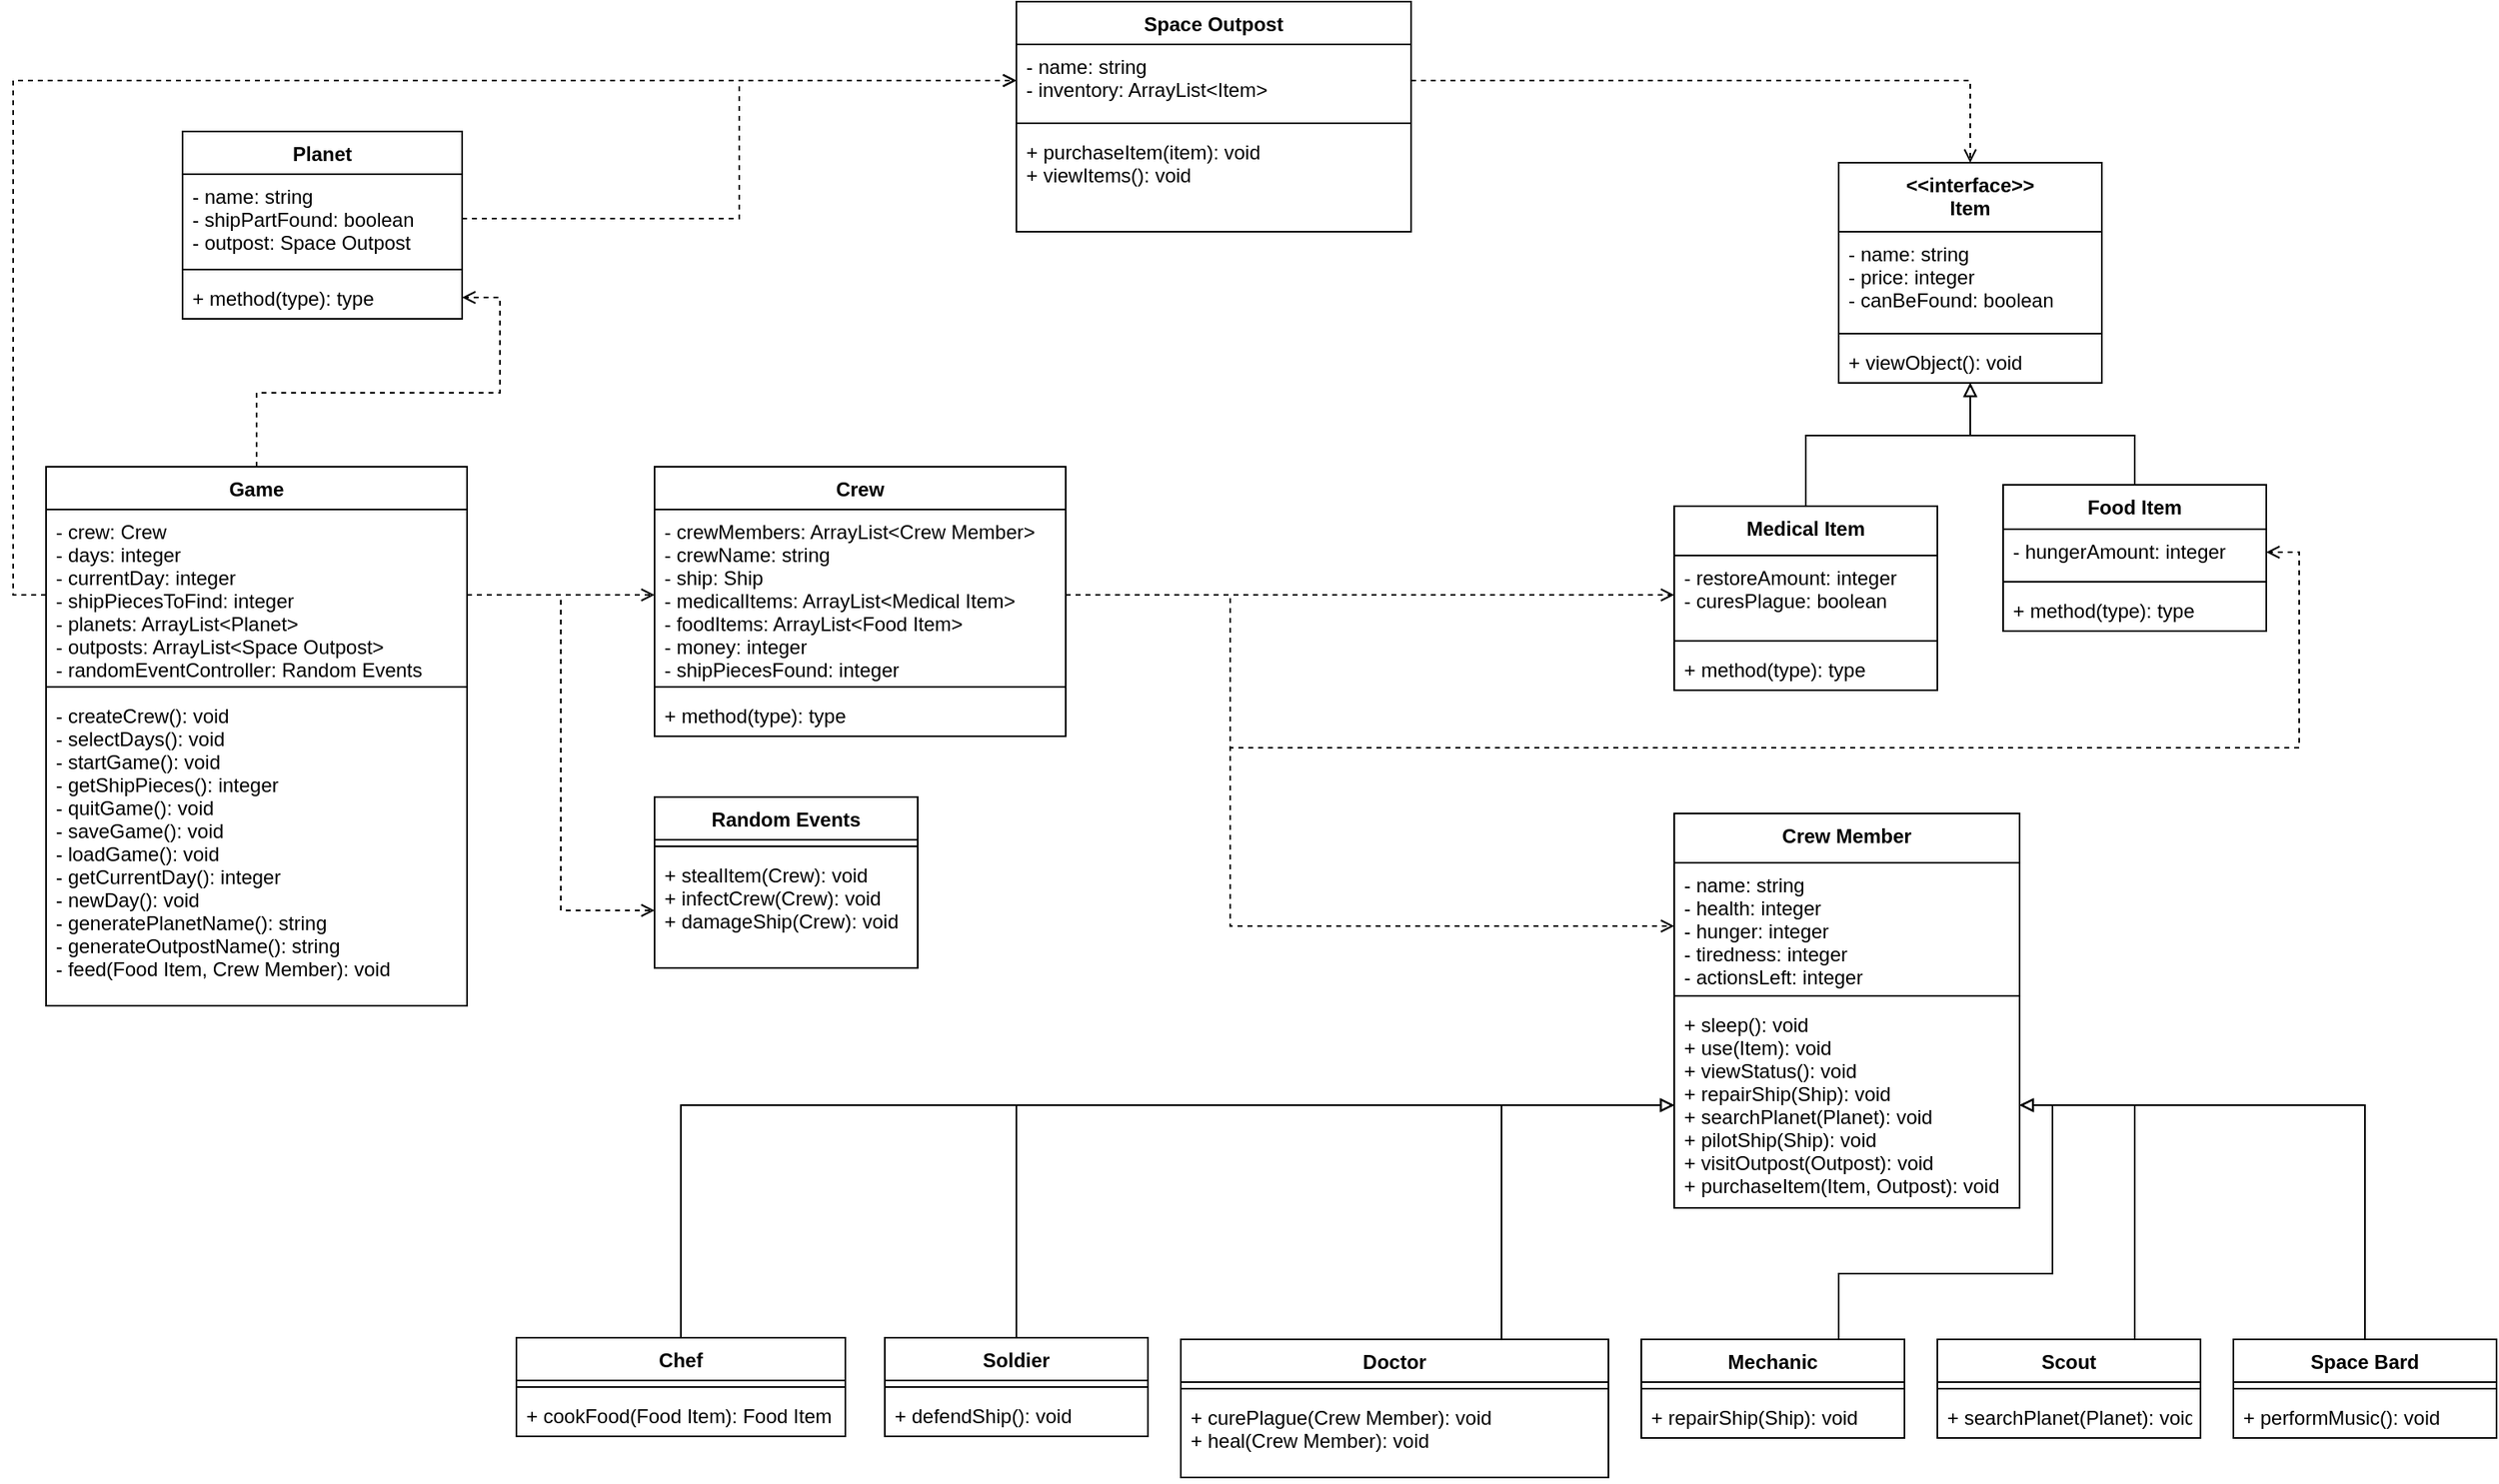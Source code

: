 <mxfile version="10.6.0" type="device"><diagram id="2StR9h0MRBMjdMoF_iBQ" name="Page-1"><mxGraphModel dx="2221" dy="715" grid="1" gridSize="10" guides="1" tooltips="1" connect="1" arrows="1" fold="1" page="1" pageScale="1" pageWidth="827" pageHeight="1169" math="0" shadow="0"><root><mxCell id="0"/><mxCell id="1" parent="0"/><mxCell id="E8ebbkXCCSyr-6D92Bhc-1" value="Crew Member&#10;" style="swimlane;fontStyle=1;align=center;verticalAlign=top;childLayout=stackLayout;horizontal=1;startSize=30;horizontalStack=0;resizeParent=1;resizeParentMax=0;resizeLast=0;collapsible=1;marginBottom=0;" parent="1" vertex="1"><mxGeometry x="255" y="605" width="210" height="240" as="geometry"><mxRectangle x="120" y="79" width="190" height="43" as="alternateBounds"/></mxGeometry></mxCell><mxCell id="E8ebbkXCCSyr-6D92Bhc-2" value="- name: string&#10;- health: integer&#10;- hunger: integer&#10;- tiredness: integer&#10;- actionsLeft: integer" style="text;strokeColor=none;fillColor=none;align=left;verticalAlign=top;spacingLeft=4;spacingRight=4;overflow=hidden;rotatable=0;points=[[0,0.5],[1,0.5]];portConstraint=eastwest;" parent="E8ebbkXCCSyr-6D92Bhc-1" vertex="1"><mxGeometry y="30" width="210" height="77" as="geometry"/></mxCell><mxCell id="E8ebbkXCCSyr-6D92Bhc-3" value="" style="line;strokeWidth=1;fillColor=none;align=left;verticalAlign=middle;spacingTop=-1;spacingLeft=3;spacingRight=3;rotatable=0;labelPosition=right;points=[];portConstraint=eastwest;" parent="E8ebbkXCCSyr-6D92Bhc-1" vertex="1"><mxGeometry y="107" width="210" height="8" as="geometry"/></mxCell><mxCell id="E8ebbkXCCSyr-6D92Bhc-4" value="+ sleep(): void&#10;+ use(Item): void&#10;+ viewStatus(): void&#10;+ repairShip(Ship): void&#10;+ searchPlanet(Planet): void&#10;+ pilotShip(Ship): void&#10;+ visitOutpost(Outpost): void&#10;+ purchaseItem(Item, Outpost): void" style="text;strokeColor=none;fillColor=none;align=left;verticalAlign=top;spacingLeft=4;spacingRight=4;overflow=hidden;rotatable=0;points=[[0,0.5],[1,0.5]];portConstraint=eastwest;" parent="E8ebbkXCCSyr-6D92Bhc-1" vertex="1"><mxGeometry y="115" width="210" height="125" as="geometry"/></mxCell><mxCell id="BgMwIDHFFQv-ilTuWkHt-13" style="edgeStyle=orthogonalEdgeStyle;rounded=0;orthogonalLoop=1;jettySize=auto;html=1;exitX=0.5;exitY=0;exitDx=0;exitDy=0;entryX=0.5;entryY=1;entryDx=0;entryDy=0;endArrow=block;endFill=0;" parent="1" source="BgMwIDHFFQv-ilTuWkHt-1" target="BgMwIDHFFQv-ilTuWkHt-9" edge="1"><mxGeometry relative="1" as="geometry"><Array as="points"><mxPoint x="335" y="375"/><mxPoint x="435" y="375"/></Array></mxGeometry></mxCell><mxCell id="BgMwIDHFFQv-ilTuWkHt-1" value="Medical Item&#10;" style="swimlane;fontStyle=1;align=center;verticalAlign=top;childLayout=stackLayout;horizontal=1;startSize=30;horizontalStack=0;resizeParent=1;resizeParentMax=0;resizeLast=0;collapsible=1;marginBottom=0;" parent="1" vertex="1"><mxGeometry x="255" y="418" width="160" height="112" as="geometry"/></mxCell><mxCell id="BgMwIDHFFQv-ilTuWkHt-2" value="- restoreAmount: integer&#10;- curesPlague: boolean&#10;" style="text;strokeColor=none;fillColor=none;align=left;verticalAlign=top;spacingLeft=4;spacingRight=4;overflow=hidden;rotatable=0;points=[[0,0.5],[1,0.5]];portConstraint=eastwest;" parent="BgMwIDHFFQv-ilTuWkHt-1" vertex="1"><mxGeometry y="30" width="160" height="48" as="geometry"/></mxCell><mxCell id="BgMwIDHFFQv-ilTuWkHt-3" value="" style="line;strokeWidth=1;fillColor=none;align=left;verticalAlign=middle;spacingTop=-1;spacingLeft=3;spacingRight=3;rotatable=0;labelPosition=right;points=[];portConstraint=eastwest;" parent="BgMwIDHFFQv-ilTuWkHt-1" vertex="1"><mxGeometry y="78" width="160" height="8" as="geometry"/></mxCell><mxCell id="BgMwIDHFFQv-ilTuWkHt-4" value="+ method(type): type" style="text;strokeColor=none;fillColor=none;align=left;verticalAlign=top;spacingLeft=4;spacingRight=4;overflow=hidden;rotatable=0;points=[[0,0.5],[1,0.5]];portConstraint=eastwest;" parent="BgMwIDHFFQv-ilTuWkHt-1" vertex="1"><mxGeometry y="86" width="160" height="26" as="geometry"/></mxCell><mxCell id="BgMwIDHFFQv-ilTuWkHt-14" style="edgeStyle=orthogonalEdgeStyle;rounded=0;orthogonalLoop=1;jettySize=auto;html=1;exitX=0.5;exitY=0;exitDx=0;exitDy=0;entryX=0.5;entryY=1;entryDx=0;entryDy=0;endArrow=block;endFill=0;" parent="1" source="BgMwIDHFFQv-ilTuWkHt-5" target="BgMwIDHFFQv-ilTuWkHt-9" edge="1"><mxGeometry relative="1" as="geometry"><Array as="points"><mxPoint x="535" y="375"/><mxPoint x="435" y="375"/></Array></mxGeometry></mxCell><mxCell id="BgMwIDHFFQv-ilTuWkHt-5" value="Food Item&#10;" style="swimlane;fontStyle=1;align=center;verticalAlign=top;childLayout=stackLayout;horizontal=1;startSize=27;horizontalStack=0;resizeParent=1;resizeParentMax=0;resizeLast=0;collapsible=1;marginBottom=0;" parent="1" vertex="1"><mxGeometry x="455" y="405" width="160" height="89" as="geometry"/></mxCell><mxCell id="BgMwIDHFFQv-ilTuWkHt-6" value="- hungerAmount: integer&#10;" style="text;strokeColor=none;fillColor=none;align=left;verticalAlign=top;spacingLeft=4;spacingRight=4;overflow=hidden;rotatable=0;points=[[0,0.5],[1,0.5]];portConstraint=eastwest;" parent="BgMwIDHFFQv-ilTuWkHt-5" vertex="1"><mxGeometry y="27" width="160" height="28" as="geometry"/></mxCell><mxCell id="BgMwIDHFFQv-ilTuWkHt-7" value="" style="line;strokeWidth=1;fillColor=none;align=left;verticalAlign=middle;spacingTop=-1;spacingLeft=3;spacingRight=3;rotatable=0;labelPosition=right;points=[];portConstraint=eastwest;" parent="BgMwIDHFFQv-ilTuWkHt-5" vertex="1"><mxGeometry y="55" width="160" height="8" as="geometry"/></mxCell><mxCell id="BgMwIDHFFQv-ilTuWkHt-8" value="+ method(type): type" style="text;strokeColor=none;fillColor=none;align=left;verticalAlign=top;spacingLeft=4;spacingRight=4;overflow=hidden;rotatable=0;points=[[0,0.5],[1,0.5]];portConstraint=eastwest;" parent="BgMwIDHFFQv-ilTuWkHt-5" vertex="1"><mxGeometry y="63" width="160" height="26" as="geometry"/></mxCell><mxCell id="BgMwIDHFFQv-ilTuWkHt-9" value="&lt;&lt;interface&gt;&gt;&#10;Item&#10;" style="swimlane;fontStyle=1;align=center;verticalAlign=top;childLayout=stackLayout;horizontal=1;startSize=42;horizontalStack=0;resizeParent=1;resizeParentMax=0;resizeLast=0;collapsible=1;marginBottom=0;" parent="1" vertex="1"><mxGeometry x="355" y="209" width="160" height="134" as="geometry"/></mxCell><mxCell id="BgMwIDHFFQv-ilTuWkHt-10" value="- name: string&#10;- price: integer&#10;- canBeFound: boolean" style="text;strokeColor=none;fillColor=none;align=left;verticalAlign=top;spacingLeft=4;spacingRight=4;overflow=hidden;rotatable=0;points=[[0,0.5],[1,0.5]];portConstraint=eastwest;" parent="BgMwIDHFFQv-ilTuWkHt-9" vertex="1"><mxGeometry y="42" width="160" height="58" as="geometry"/></mxCell><mxCell id="BgMwIDHFFQv-ilTuWkHt-11" value="" style="line;strokeWidth=1;fillColor=none;align=left;verticalAlign=middle;spacingTop=-1;spacingLeft=3;spacingRight=3;rotatable=0;labelPosition=right;points=[];portConstraint=eastwest;" parent="BgMwIDHFFQv-ilTuWkHt-9" vertex="1"><mxGeometry y="100" width="160" height="8" as="geometry"/></mxCell><mxCell id="BgMwIDHFFQv-ilTuWkHt-12" value="+ viewObject(): void" style="text;strokeColor=none;fillColor=none;align=left;verticalAlign=top;spacingLeft=4;spacingRight=4;overflow=hidden;rotatable=0;points=[[0,0.5],[1,0.5]];portConstraint=eastwest;" parent="BgMwIDHFFQv-ilTuWkHt-9" vertex="1"><mxGeometry y="108" width="160" height="26" as="geometry"/></mxCell><mxCell id="SayX3K-5j_WxYkJ4BkGJ-2" value="Crew&#10;" style="swimlane;fontStyle=1;align=center;verticalAlign=top;childLayout=stackLayout;horizontal=1;startSize=26;horizontalStack=0;resizeParent=1;resizeParentMax=0;resizeLast=0;collapsible=1;marginBottom=0;" parent="1" vertex="1"><mxGeometry x="-365" y="394" width="250" height="164" as="geometry"/></mxCell><mxCell id="SayX3K-5j_WxYkJ4BkGJ-3" value="- crewMembers: ArrayList&lt;Crew Member&gt;&#10;- crewName: string&#10;- ship: Ship&#10;- medicalItems: ArrayList&lt;Medical Item&gt;&#10;- foodItems: ArrayList&lt;Food Item&gt;&#10;- money: integer&#10;- shipPiecesFound: integer&#10;" style="text;strokeColor=none;fillColor=none;align=left;verticalAlign=top;spacingLeft=4;spacingRight=4;overflow=hidden;rotatable=0;points=[[0,0.5],[1,0.5]];portConstraint=eastwest;" parent="SayX3K-5j_WxYkJ4BkGJ-2" vertex="1"><mxGeometry y="26" width="250" height="104" as="geometry"/></mxCell><mxCell id="SayX3K-5j_WxYkJ4BkGJ-4" value="" style="line;strokeWidth=1;fillColor=none;align=left;verticalAlign=middle;spacingTop=-1;spacingLeft=3;spacingRight=3;rotatable=0;labelPosition=right;points=[];portConstraint=eastwest;" parent="SayX3K-5j_WxYkJ4BkGJ-2" vertex="1"><mxGeometry y="130" width="250" height="8" as="geometry"/></mxCell><mxCell id="SayX3K-5j_WxYkJ4BkGJ-5" value="+ method(type): type" style="text;strokeColor=none;fillColor=none;align=left;verticalAlign=top;spacingLeft=4;spacingRight=4;overflow=hidden;rotatable=0;points=[[0,0.5],[1,0.5]];portConstraint=eastwest;" parent="SayX3K-5j_WxYkJ4BkGJ-2" vertex="1"><mxGeometry y="138" width="250" height="26" as="geometry"/></mxCell><mxCell id="SayX3K-5j_WxYkJ4BkGJ-14" value="Random Events" style="swimlane;fontStyle=1;align=center;verticalAlign=top;childLayout=stackLayout;horizontal=1;startSize=26;horizontalStack=0;resizeParent=1;resizeParentMax=0;resizeLast=0;collapsible=1;marginBottom=0;" parent="1" vertex="1"><mxGeometry x="-365" y="595" width="160" height="104" as="geometry"/></mxCell><mxCell id="SayX3K-5j_WxYkJ4BkGJ-16" value="" style="line;strokeWidth=1;fillColor=none;align=left;verticalAlign=middle;spacingTop=-1;spacingLeft=3;spacingRight=3;rotatable=0;labelPosition=right;points=[];portConstraint=eastwest;" parent="SayX3K-5j_WxYkJ4BkGJ-14" vertex="1"><mxGeometry y="26" width="160" height="8" as="geometry"/></mxCell><mxCell id="SayX3K-5j_WxYkJ4BkGJ-17" value="+ stealItem(Crew): void&#10;+ infectCrew(Crew): void&#10;+ damageShip(Crew): void" style="text;strokeColor=none;fillColor=none;align=left;verticalAlign=top;spacingLeft=4;spacingRight=4;overflow=hidden;rotatable=0;points=[[0,0.5],[1,0.5]];portConstraint=eastwest;" parent="SayX3K-5j_WxYkJ4BkGJ-14" vertex="1"><mxGeometry y="34" width="160" height="70" as="geometry"/></mxCell><mxCell id="SayX3K-5j_WxYkJ4BkGJ-19" value="Planet" style="swimlane;fontStyle=1;align=center;verticalAlign=top;childLayout=stackLayout;horizontal=1;startSize=26;horizontalStack=0;resizeParent=1;resizeParentMax=0;resizeLast=0;collapsible=1;marginBottom=0;" parent="1" vertex="1"><mxGeometry x="-652" y="190" width="170" height="114" as="geometry"/></mxCell><mxCell id="SayX3K-5j_WxYkJ4BkGJ-20" value="- name: string&#10;- shipPartFound: boolean&#10;- outpost: Space Outpost" style="text;strokeColor=none;fillColor=none;align=left;verticalAlign=top;spacingLeft=4;spacingRight=4;overflow=hidden;rotatable=0;points=[[0,0.5],[1,0.5]];portConstraint=eastwest;" parent="SayX3K-5j_WxYkJ4BkGJ-19" vertex="1"><mxGeometry y="26" width="170" height="54" as="geometry"/></mxCell><mxCell id="SayX3K-5j_WxYkJ4BkGJ-21" value="" style="line;strokeWidth=1;fillColor=none;align=left;verticalAlign=middle;spacingTop=-1;spacingLeft=3;spacingRight=3;rotatable=0;labelPosition=right;points=[];portConstraint=eastwest;" parent="SayX3K-5j_WxYkJ4BkGJ-19" vertex="1"><mxGeometry y="80" width="170" height="8" as="geometry"/></mxCell><mxCell id="SayX3K-5j_WxYkJ4BkGJ-22" value="+ method(type): type" style="text;strokeColor=none;fillColor=none;align=left;verticalAlign=top;spacingLeft=4;spacingRight=4;overflow=hidden;rotatable=0;points=[[0,0.5],[1,0.5]];portConstraint=eastwest;" parent="SayX3K-5j_WxYkJ4BkGJ-19" vertex="1"><mxGeometry y="88" width="170" height="26" as="geometry"/></mxCell><mxCell id="SayX3K-5j_WxYkJ4BkGJ-38" style="edgeStyle=orthogonalEdgeStyle;rounded=0;orthogonalLoop=1;jettySize=auto;html=1;exitX=0.5;exitY=0;exitDx=0;exitDy=0;entryX=1;entryY=0.5;entryDx=0;entryDy=0;dashed=1;endArrow=open;endFill=0;" parent="1" source="SayX3K-5j_WxYkJ4BkGJ-23" target="SayX3K-5j_WxYkJ4BkGJ-22" edge="1"><mxGeometry relative="1" as="geometry"/></mxCell><mxCell id="SayX3K-5j_WxYkJ4BkGJ-23" value="Game" style="swimlane;fontStyle=1;align=center;verticalAlign=top;childLayout=stackLayout;horizontal=1;startSize=26;horizontalStack=0;resizeParent=1;resizeParentMax=0;resizeLast=0;collapsible=1;marginBottom=0;" parent="1" vertex="1"><mxGeometry x="-735" y="394" width="256" height="328" as="geometry"/></mxCell><mxCell id="SayX3K-5j_WxYkJ4BkGJ-24" value="- crew: Crew&#10;- days: integer&#10;- currentDay: integer&#10;- shipPiecesToFind: integer&#10;- planets: ArrayList&lt;Planet&gt;&#10;- outposts: ArrayList&lt;Space Outpost&gt;&#10;- randomEventController: Random Events" style="text;strokeColor=none;fillColor=none;align=left;verticalAlign=top;spacingLeft=4;spacingRight=4;overflow=hidden;rotatable=0;points=[[0,0.5],[1,0.5]];portConstraint=eastwest;" parent="SayX3K-5j_WxYkJ4BkGJ-23" vertex="1"><mxGeometry y="26" width="256" height="104" as="geometry"/></mxCell><mxCell id="SayX3K-5j_WxYkJ4BkGJ-25" value="" style="line;strokeWidth=1;fillColor=none;align=left;verticalAlign=middle;spacingTop=-1;spacingLeft=3;spacingRight=3;rotatable=0;labelPosition=right;points=[];portConstraint=eastwest;" parent="SayX3K-5j_WxYkJ4BkGJ-23" vertex="1"><mxGeometry y="130" width="256" height="8" as="geometry"/></mxCell><mxCell id="SayX3K-5j_WxYkJ4BkGJ-26" value="- createCrew(): void&#10;- selectDays(): void&#10;- startGame(): void&#10;- getShipPieces(): integer&#10;- quitGame(): void&#10;- saveGame(): void&#10;- loadGame(): void&#10;- getCurrentDay(): integer&#10;- newDay(): void&#10;- generatePlanetName(): string&#10;- generateOutpostName(): string&#10;- feed(Food Item, Crew Member): void" style="text;strokeColor=none;fillColor=none;align=left;verticalAlign=top;spacingLeft=4;spacingRight=4;overflow=hidden;rotatable=0;points=[[0,0.5],[1,0.5]];portConstraint=eastwest;" parent="SayX3K-5j_WxYkJ4BkGJ-23" vertex="1"><mxGeometry y="138" width="256" height="190" as="geometry"/></mxCell><mxCell id="SayX3K-5j_WxYkJ4BkGJ-27" style="edgeStyle=orthogonalEdgeStyle;rounded=0;orthogonalLoop=1;jettySize=auto;html=1;exitX=1;exitY=0.5;exitDx=0;exitDy=0;dashed=1;endArrow=open;endFill=0;" parent="1" source="SayX3K-5j_WxYkJ4BkGJ-24" target="SayX3K-5j_WxYkJ4BkGJ-3" edge="1"><mxGeometry relative="1" as="geometry"/></mxCell><mxCell id="SayX3K-5j_WxYkJ4BkGJ-29" value="Space Outpost" style="swimlane;fontStyle=1;align=center;verticalAlign=top;childLayout=stackLayout;horizontal=1;startSize=26;horizontalStack=0;resizeParent=1;resizeParentMax=0;resizeLast=0;collapsible=1;marginBottom=0;" parent="1" vertex="1"><mxGeometry x="-145" y="111" width="240" height="140" as="geometry"/></mxCell><mxCell id="SayX3K-5j_WxYkJ4BkGJ-30" value="- name: string&#10;- inventory: ArrayList&lt;Item&gt;&#10;" style="text;strokeColor=none;fillColor=none;align=left;verticalAlign=top;spacingLeft=4;spacingRight=4;overflow=hidden;rotatable=0;points=[[0,0.5],[1,0.5]];portConstraint=eastwest;" parent="SayX3K-5j_WxYkJ4BkGJ-29" vertex="1"><mxGeometry y="26" width="240" height="44" as="geometry"/></mxCell><mxCell id="SayX3K-5j_WxYkJ4BkGJ-31" value="" style="line;strokeWidth=1;fillColor=none;align=left;verticalAlign=middle;spacingTop=-1;spacingLeft=3;spacingRight=3;rotatable=0;labelPosition=right;points=[];portConstraint=eastwest;" parent="SayX3K-5j_WxYkJ4BkGJ-29" vertex="1"><mxGeometry y="70" width="240" height="8" as="geometry"/></mxCell><mxCell id="SayX3K-5j_WxYkJ4BkGJ-32" value="+ purchaseItem(item): void&#10;+ viewItems(): void&#10;" style="text;strokeColor=none;fillColor=none;align=left;verticalAlign=top;spacingLeft=4;spacingRight=4;overflow=hidden;rotatable=0;points=[[0,0.5],[1,0.5]];portConstraint=eastwest;" parent="SayX3K-5j_WxYkJ4BkGJ-29" vertex="1"><mxGeometry y="78" width="240" height="62" as="geometry"/></mxCell><mxCell id="SayX3K-5j_WxYkJ4BkGJ-33" style="edgeStyle=orthogonalEdgeStyle;rounded=0;orthogonalLoop=1;jettySize=auto;html=1;exitX=1;exitY=0.5;exitDx=0;exitDy=0;entryX=0.5;entryY=0;entryDx=0;entryDy=0;dashed=1;endArrow=open;endFill=0;" parent="1" source="SayX3K-5j_WxYkJ4BkGJ-30" target="BgMwIDHFFQv-ilTuWkHt-9" edge="1"><mxGeometry relative="1" as="geometry"/></mxCell><mxCell id="SayX3K-5j_WxYkJ4BkGJ-36" style="edgeStyle=orthogonalEdgeStyle;rounded=0;orthogonalLoop=1;jettySize=auto;html=1;exitX=0;exitY=0.5;exitDx=0;exitDy=0;entryX=0;entryY=0.5;entryDx=0;entryDy=0;dashed=1;endArrow=open;endFill=0;" parent="1" source="SayX3K-5j_WxYkJ4BkGJ-24" target="SayX3K-5j_WxYkJ4BkGJ-30" edge="1"><mxGeometry relative="1" as="geometry"/></mxCell><mxCell id="SayX3K-5j_WxYkJ4BkGJ-40" style="edgeStyle=orthogonalEdgeStyle;rounded=0;orthogonalLoop=1;jettySize=auto;html=1;exitX=1;exitY=0.5;exitDx=0;exitDy=0;entryX=0;entryY=0.5;entryDx=0;entryDy=0;dashed=1;endArrow=open;endFill=0;" parent="1" source="SayX3K-5j_WxYkJ4BkGJ-3" target="BgMwIDHFFQv-ilTuWkHt-2" edge="1"><mxGeometry relative="1" as="geometry"/></mxCell><mxCell id="SayX3K-5j_WxYkJ4BkGJ-46" style="edgeStyle=orthogonalEdgeStyle;rounded=0;orthogonalLoop=1;jettySize=auto;html=1;exitX=1;exitY=0.5;exitDx=0;exitDy=0;entryX=1;entryY=0.5;entryDx=0;entryDy=0;dashed=1;endArrow=open;endFill=0;" parent="1" source="SayX3K-5j_WxYkJ4BkGJ-3" target="BgMwIDHFFQv-ilTuWkHt-6" edge="1"><mxGeometry relative="1" as="geometry"><Array as="points"><mxPoint x="-15" y="472"/><mxPoint x="-15" y="565"/><mxPoint x="635" y="565"/><mxPoint x="635" y="446"/></Array></mxGeometry></mxCell><mxCell id="SayX3K-5j_WxYkJ4BkGJ-50" style="edgeStyle=orthogonalEdgeStyle;rounded=0;orthogonalLoop=1;jettySize=auto;html=1;exitX=1;exitY=0.5;exitDx=0;exitDy=0;entryX=0;entryY=0.5;entryDx=0;entryDy=0;dashed=1;endArrow=open;endFill=0;" parent="1" source="SayX3K-5j_WxYkJ4BkGJ-3" target="E8ebbkXCCSyr-6D92Bhc-2" edge="1"><mxGeometry relative="1" as="geometry"><Array as="points"><mxPoint x="-15" y="472"/><mxPoint x="-15" y="674"/></Array></mxGeometry></mxCell><mxCell id="SayX3K-5j_WxYkJ4BkGJ-84" style="edgeStyle=orthogonalEdgeStyle;rounded=0;orthogonalLoop=1;jettySize=auto;html=1;exitX=0.75;exitY=0;exitDx=0;exitDy=0;entryX=0;entryY=0.5;entryDx=0;entryDy=0;endArrow=block;endFill=0;" parent="1" source="SayX3K-5j_WxYkJ4BkGJ-51" target="E8ebbkXCCSyr-6D92Bhc-4" edge="1"><mxGeometry relative="1" as="geometry"/></mxCell><mxCell id="SayX3K-5j_WxYkJ4BkGJ-51" value="Doctor" style="swimlane;fontStyle=1;align=center;verticalAlign=top;childLayout=stackLayout;horizontal=1;startSize=26;horizontalStack=0;resizeParent=1;resizeParentMax=0;resizeLast=0;collapsible=1;marginBottom=0;" parent="1" vertex="1"><mxGeometry x="-45" y="925" width="260" height="84" as="geometry"/></mxCell><mxCell id="SayX3K-5j_WxYkJ4BkGJ-53" value="" style="line;strokeWidth=1;fillColor=none;align=left;verticalAlign=middle;spacingTop=-1;spacingLeft=3;spacingRight=3;rotatable=0;labelPosition=right;points=[];portConstraint=eastwest;" parent="SayX3K-5j_WxYkJ4BkGJ-51" vertex="1"><mxGeometry y="26" width="260" height="8" as="geometry"/></mxCell><mxCell id="SayX3K-5j_WxYkJ4BkGJ-54" value="+ curePlague(Crew Member): void&#10;+ heal(Crew Member): void&#10;" style="text;strokeColor=none;fillColor=none;align=left;verticalAlign=top;spacingLeft=4;spacingRight=4;overflow=hidden;rotatable=0;points=[[0,0.5],[1,0.5]];portConstraint=eastwest;" parent="SayX3K-5j_WxYkJ4BkGJ-51" vertex="1"><mxGeometry y="34" width="260" height="50" as="geometry"/></mxCell><mxCell id="SayX3K-5j_WxYkJ4BkGJ-83" style="edgeStyle=orthogonalEdgeStyle;rounded=0;orthogonalLoop=1;jettySize=auto;html=1;exitX=0.75;exitY=0;exitDx=0;exitDy=0;entryX=1;entryY=0.5;entryDx=0;entryDy=0;endArrow=block;endFill=0;" parent="1" source="SayX3K-5j_WxYkJ4BkGJ-55" target="E8ebbkXCCSyr-6D92Bhc-4" edge="1"><mxGeometry relative="1" as="geometry"/></mxCell><mxCell id="SayX3K-5j_WxYkJ4BkGJ-55" value="Mechanic" style="swimlane;fontStyle=1;align=center;verticalAlign=top;childLayout=stackLayout;horizontal=1;startSize=26;horizontalStack=0;resizeParent=1;resizeParentMax=0;resizeLast=0;collapsible=1;marginBottom=0;" parent="1" vertex="1"><mxGeometry x="235" y="925" width="160" height="60" as="geometry"/></mxCell><mxCell id="SayX3K-5j_WxYkJ4BkGJ-57" value="" style="line;strokeWidth=1;fillColor=none;align=left;verticalAlign=middle;spacingTop=-1;spacingLeft=3;spacingRight=3;rotatable=0;labelPosition=right;points=[];portConstraint=eastwest;" parent="SayX3K-5j_WxYkJ4BkGJ-55" vertex="1"><mxGeometry y="26" width="160" height="8" as="geometry"/></mxCell><mxCell id="SayX3K-5j_WxYkJ4BkGJ-58" value="+ repairShip(Ship): void" style="text;strokeColor=none;fillColor=none;align=left;verticalAlign=top;spacingLeft=4;spacingRight=4;overflow=hidden;rotatable=0;points=[[0,0.5],[1,0.5]];portConstraint=eastwest;" parent="SayX3K-5j_WxYkJ4BkGJ-55" vertex="1"><mxGeometry y="34" width="160" height="26" as="geometry"/></mxCell><mxCell id="SayX3K-5j_WxYkJ4BkGJ-82" style="edgeStyle=orthogonalEdgeStyle;rounded=0;orthogonalLoop=1;jettySize=auto;html=1;exitX=0.75;exitY=0;exitDx=0;exitDy=0;entryX=1;entryY=0.5;entryDx=0;entryDy=0;endArrow=block;endFill=0;" parent="1" source="SayX3K-5j_WxYkJ4BkGJ-59" target="E8ebbkXCCSyr-6D92Bhc-4" edge="1"><mxGeometry relative="1" as="geometry"/></mxCell><mxCell id="SayX3K-5j_WxYkJ4BkGJ-59" value="Scout" style="swimlane;fontStyle=1;align=center;verticalAlign=top;childLayout=stackLayout;horizontal=1;startSize=26;horizontalStack=0;resizeParent=1;resizeParentMax=0;resizeLast=0;collapsible=1;marginBottom=0;" parent="1" vertex="1"><mxGeometry x="415" y="925" width="160" height="60" as="geometry"/></mxCell><mxCell id="SayX3K-5j_WxYkJ4BkGJ-61" value="" style="line;strokeWidth=1;fillColor=none;align=left;verticalAlign=middle;spacingTop=-1;spacingLeft=3;spacingRight=3;rotatable=0;labelPosition=right;points=[];portConstraint=eastwest;" parent="SayX3K-5j_WxYkJ4BkGJ-59" vertex="1"><mxGeometry y="26" width="160" height="8" as="geometry"/></mxCell><mxCell id="SayX3K-5j_WxYkJ4BkGJ-62" value="+ searchPlanet(Planet): void" style="text;strokeColor=none;fillColor=none;align=left;verticalAlign=top;spacingLeft=4;spacingRight=4;overflow=hidden;rotatable=0;points=[[0,0.5],[1,0.5]];portConstraint=eastwest;" parent="SayX3K-5j_WxYkJ4BkGJ-59" vertex="1"><mxGeometry y="34" width="160" height="26" as="geometry"/></mxCell><mxCell id="SayX3K-5j_WxYkJ4BkGJ-80" style="edgeStyle=orthogonalEdgeStyle;rounded=0;orthogonalLoop=1;jettySize=auto;html=1;exitX=0.5;exitY=0;exitDx=0;exitDy=0;entryX=1;entryY=0.5;entryDx=0;entryDy=0;endArrow=block;endFill=0;" parent="1" source="SayX3K-5j_WxYkJ4BkGJ-63" target="E8ebbkXCCSyr-6D92Bhc-4" edge="1"><mxGeometry relative="1" as="geometry"/></mxCell><mxCell id="SayX3K-5j_WxYkJ4BkGJ-63" value="Space Bard" style="swimlane;fontStyle=1;align=center;verticalAlign=top;childLayout=stackLayout;horizontal=1;startSize=26;horizontalStack=0;resizeParent=1;resizeParentMax=0;resizeLast=0;collapsible=1;marginBottom=0;" parent="1" vertex="1"><mxGeometry x="595" y="925" width="160" height="60" as="geometry"/></mxCell><mxCell id="SayX3K-5j_WxYkJ4BkGJ-65" value="" style="line;strokeWidth=1;fillColor=none;align=left;verticalAlign=middle;spacingTop=-1;spacingLeft=3;spacingRight=3;rotatable=0;labelPosition=right;points=[];portConstraint=eastwest;" parent="SayX3K-5j_WxYkJ4BkGJ-63" vertex="1"><mxGeometry y="26" width="160" height="8" as="geometry"/></mxCell><mxCell id="SayX3K-5j_WxYkJ4BkGJ-66" value="+ performMusic(): void" style="text;strokeColor=none;fillColor=none;align=left;verticalAlign=top;spacingLeft=4;spacingRight=4;overflow=hidden;rotatable=0;points=[[0,0.5],[1,0.5]];portConstraint=eastwest;" parent="SayX3K-5j_WxYkJ4BkGJ-63" vertex="1"><mxGeometry y="34" width="160" height="26" as="geometry"/></mxCell><mxCell id="SayX3K-5j_WxYkJ4BkGJ-85" style="edgeStyle=orthogonalEdgeStyle;rounded=0;orthogonalLoop=1;jettySize=auto;html=1;exitX=0.5;exitY=0;exitDx=0;exitDy=0;entryX=0;entryY=0.5;entryDx=0;entryDy=0;endArrow=block;endFill=0;" parent="1" source="SayX3K-5j_WxYkJ4BkGJ-67" target="E8ebbkXCCSyr-6D92Bhc-4" edge="1"><mxGeometry relative="1" as="geometry"/></mxCell><mxCell id="SayX3K-5j_WxYkJ4BkGJ-67" value="Soldier" style="swimlane;fontStyle=1;align=center;verticalAlign=top;childLayout=stackLayout;horizontal=1;startSize=26;horizontalStack=0;resizeParent=1;resizeParentMax=0;resizeLast=0;collapsible=1;marginBottom=0;" parent="1" vertex="1"><mxGeometry x="-225" y="924" width="160" height="60" as="geometry"/></mxCell><mxCell id="SayX3K-5j_WxYkJ4BkGJ-69" value="" style="line;strokeWidth=1;fillColor=none;align=left;verticalAlign=middle;spacingTop=-1;spacingLeft=3;spacingRight=3;rotatable=0;labelPosition=right;points=[];portConstraint=eastwest;" parent="SayX3K-5j_WxYkJ4BkGJ-67" vertex="1"><mxGeometry y="26" width="160" height="8" as="geometry"/></mxCell><mxCell id="SayX3K-5j_WxYkJ4BkGJ-70" value="+ defendShip(): void" style="text;strokeColor=none;fillColor=none;align=left;verticalAlign=top;spacingLeft=4;spacingRight=4;overflow=hidden;rotatable=0;points=[[0,0.5],[1,0.5]];portConstraint=eastwest;" parent="SayX3K-5j_WxYkJ4BkGJ-67" vertex="1"><mxGeometry y="34" width="160" height="26" as="geometry"/></mxCell><mxCell id="SayX3K-5j_WxYkJ4BkGJ-86" style="edgeStyle=orthogonalEdgeStyle;rounded=0;orthogonalLoop=1;jettySize=auto;html=1;exitX=0.5;exitY=0;exitDx=0;exitDy=0;endArrow=block;endFill=0;" parent="1" source="SayX3K-5j_WxYkJ4BkGJ-71" target="E8ebbkXCCSyr-6D92Bhc-4" edge="1"><mxGeometry relative="1" as="geometry"/></mxCell><mxCell id="SayX3K-5j_WxYkJ4BkGJ-71" value="Chef" style="swimlane;fontStyle=1;align=center;verticalAlign=top;childLayout=stackLayout;horizontal=1;startSize=26;horizontalStack=0;resizeParent=1;resizeParentMax=0;resizeLast=0;collapsible=1;marginBottom=0;" parent="1" vertex="1"><mxGeometry x="-449" y="924" width="200" height="60" as="geometry"/></mxCell><mxCell id="SayX3K-5j_WxYkJ4BkGJ-73" value="" style="line;strokeWidth=1;fillColor=none;align=left;verticalAlign=middle;spacingTop=-1;spacingLeft=3;spacingRight=3;rotatable=0;labelPosition=right;points=[];portConstraint=eastwest;" parent="SayX3K-5j_WxYkJ4BkGJ-71" vertex="1"><mxGeometry y="26" width="200" height="8" as="geometry"/></mxCell><mxCell id="SayX3K-5j_WxYkJ4BkGJ-74" value="+ cookFood(Food Item): Food Item" style="text;strokeColor=none;fillColor=none;align=left;verticalAlign=top;spacingLeft=4;spacingRight=4;overflow=hidden;rotatable=0;points=[[0,0.5],[1,0.5]];portConstraint=eastwest;" parent="SayX3K-5j_WxYkJ4BkGJ-71" vertex="1"><mxGeometry y="34" width="200" height="26" as="geometry"/></mxCell><mxCell id="sjdyFODy6uXdw30f4isy-1" style="edgeStyle=orthogonalEdgeStyle;rounded=0;orthogonalLoop=1;jettySize=auto;html=1;exitX=1;exitY=0.5;exitDx=0;exitDy=0;entryX=0;entryY=0.5;entryDx=0;entryDy=0;dashed=1;endArrow=open;endFill=0;" parent="1" source="SayX3K-5j_WxYkJ4BkGJ-24" target="SayX3K-5j_WxYkJ4BkGJ-17" edge="1"><mxGeometry relative="1" as="geometry"/></mxCell><mxCell id="rsCxbs-20ciDrpqkmLXN-1" style="edgeStyle=orthogonalEdgeStyle;rounded=0;orthogonalLoop=1;jettySize=auto;html=1;exitX=1;exitY=0.5;exitDx=0;exitDy=0;entryX=0;entryY=0.5;entryDx=0;entryDy=0;endArrow=open;endFill=0;dashed=1;" edge="1" parent="1" source="SayX3K-5j_WxYkJ4BkGJ-20" target="SayX3K-5j_WxYkJ4BkGJ-30"><mxGeometry relative="1" as="geometry"/></mxCell></root></mxGraphModel></diagram></mxfile>